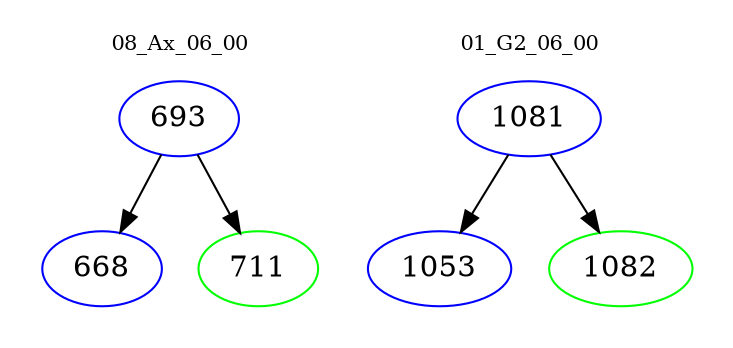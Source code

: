 digraph{
subgraph cluster_0 {
color = white
label = "08_Ax_06_00";
fontsize=10;
T0_693 [label="693", color="blue"]
T0_693 -> T0_668 [color="black"]
T0_668 [label="668", color="blue"]
T0_693 -> T0_711 [color="black"]
T0_711 [label="711", color="green"]
}
subgraph cluster_1 {
color = white
label = "01_G2_06_00";
fontsize=10;
T1_1081 [label="1081", color="blue"]
T1_1081 -> T1_1053 [color="black"]
T1_1053 [label="1053", color="blue"]
T1_1081 -> T1_1082 [color="black"]
T1_1082 [label="1082", color="green"]
}
}
